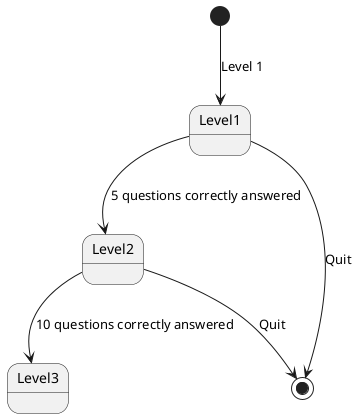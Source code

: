 @startuml
[*]--> Level1: Level 1
Level1 --> Level2: 5 questions correctly answered
Level1 -->[*]: Quit


Level2 --> Level3: 10 questions correctly answered
Level2 -->[*]: Quit


@enduml